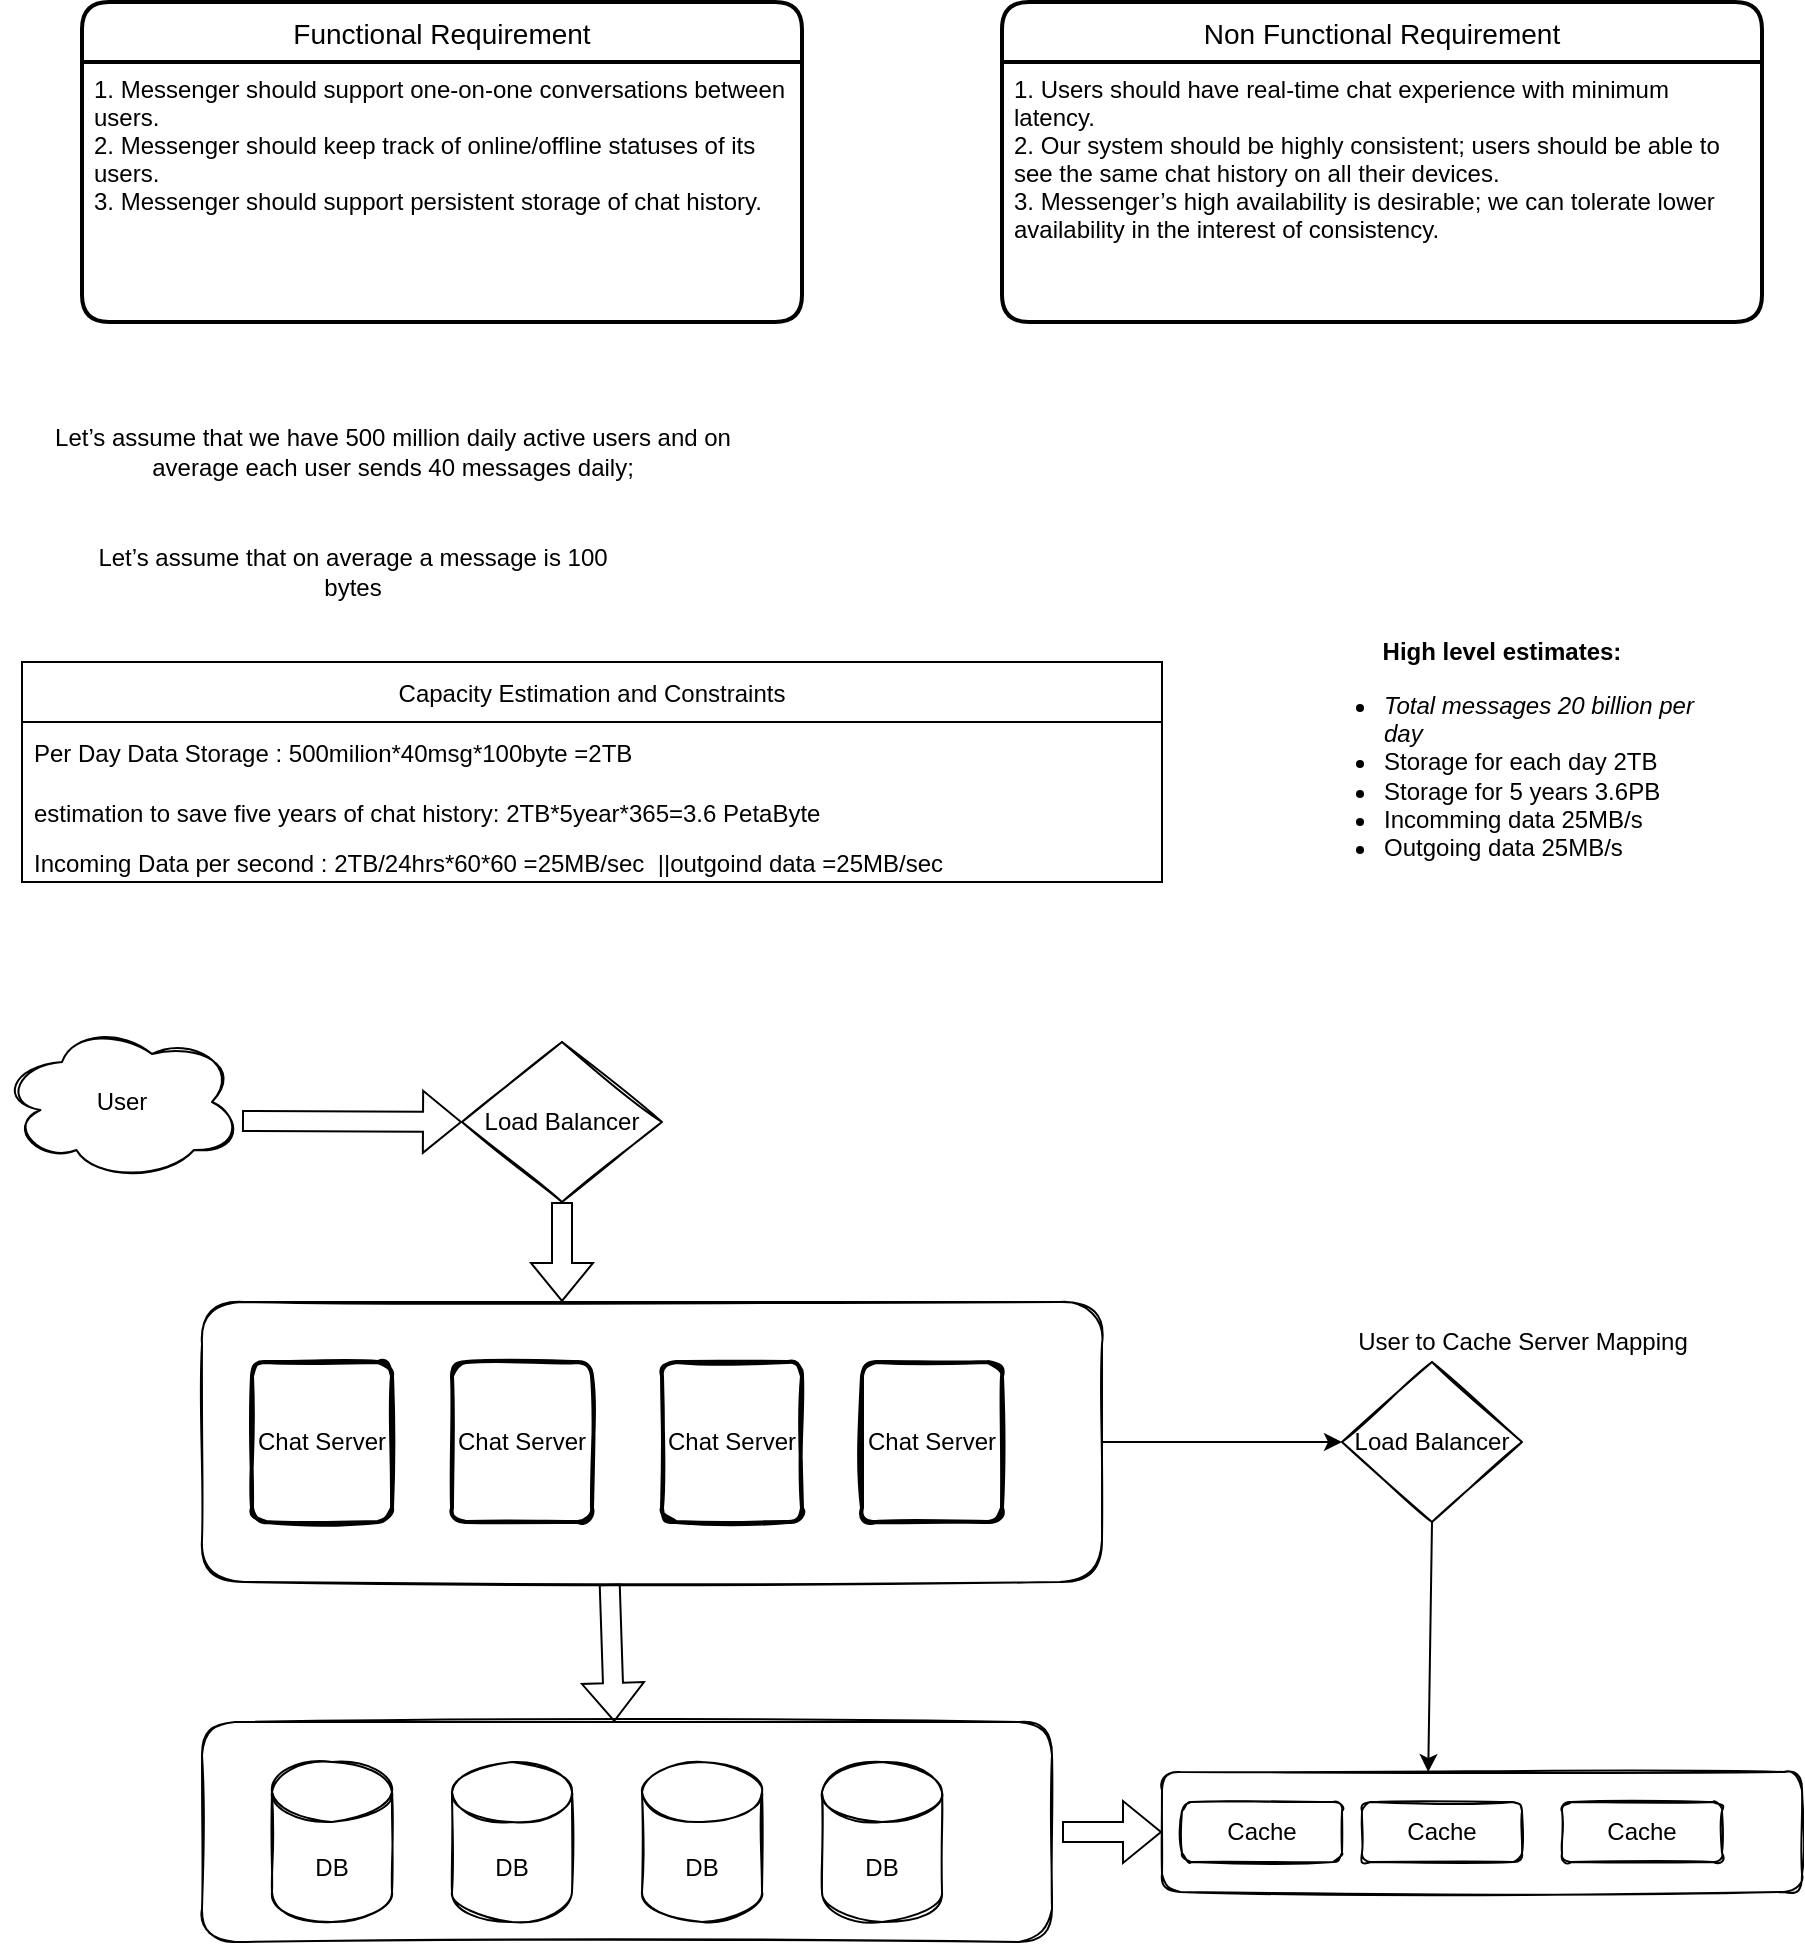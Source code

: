 <mxfile version="16.6.4"><diagram id="WCeqQ0jfDOXAfQtFUK2P" name="Page-1"><mxGraphModel dx="1796" dy="1616" grid="1" gridSize="10" guides="1" tooltips="1" connect="1" arrows="1" fold="1" page="1" pageScale="1" pageWidth="850" pageHeight="1100" math="0" shadow="0"><root><mxCell id="0"/><mxCell id="1" parent="0"/><mxCell id="bLIoqNS3d200LzsKT9QA-2" value="Functional Requirement" style="swimlane;childLayout=stackLayout;horizontal=1;startSize=30;horizontalStack=0;rounded=1;fontSize=14;fontStyle=0;strokeWidth=2;resizeParent=0;resizeLast=1;shadow=0;dashed=0;align=center;" vertex="1" parent="1"><mxGeometry x="-50" y="-1080" width="360" height="160" as="geometry"/></mxCell><mxCell id="bLIoqNS3d200LzsKT9QA-3" value="1. Messenger should support one-on-one conversations between&#xA;users.&#xA;2. Messenger should keep track of online/offline statuses of its&#xA;users.&#xA;3. Messenger should support persistent storage of chat history." style="align=left;strokeColor=none;fillColor=none;spacingLeft=4;fontSize=12;verticalAlign=top;resizable=0;rotatable=0;part=1;" vertex="1" parent="bLIoqNS3d200LzsKT9QA-2"><mxGeometry y="30" width="360" height="130" as="geometry"/></mxCell><mxCell id="bLIoqNS3d200LzsKT9QA-5" value="Non Functional Requirement" style="swimlane;childLayout=stackLayout;horizontal=1;startSize=30;horizontalStack=0;rounded=1;fontSize=14;fontStyle=0;strokeWidth=2;resizeParent=0;resizeLast=1;shadow=0;dashed=0;align=center;" vertex="1" parent="1"><mxGeometry x="410" y="-1080" width="380" height="160" as="geometry"/></mxCell><mxCell id="bLIoqNS3d200LzsKT9QA-6" value="1. Users should have real-time chat experience with minimum&#xA;latency.&#xA;2. Our system should be highly consistent; users should be able to&#xA;see the same chat history on all their devices.&#xA;3. Messenger’s high availability is desirable; we can tolerate lower&#xA;availability in the interest of consistency." style="align=left;strokeColor=none;fillColor=none;spacingLeft=4;fontSize=12;verticalAlign=top;resizable=0;rotatable=0;part=1;" vertex="1" parent="bLIoqNS3d200LzsKT9QA-5"><mxGeometry y="30" width="380" height="130" as="geometry"/></mxCell><mxCell id="bLIoqNS3d200LzsKT9QA-11" value="Capacity Estimation and Constraints" style="swimlane;fontStyle=0;childLayout=stackLayout;horizontal=1;startSize=30;horizontalStack=0;resizeParent=1;resizeParentMax=0;resizeLast=0;collapsible=1;marginBottom=0;points=[[0,0,0,0,0],[0,0.25,0,0,0],[0,0.5,0,0,0],[0,0.75,0,0,0],[0,1,0,0,0],[0.25,0,0,0,0],[0.25,1,0,0,0],[0.5,0,0,0,0],[0.5,1,0,0,0],[0.75,0,0,0,0],[0.75,1,0,0,0],[1,0,0,0,0],[1,0.25,0,0,0],[1,0.5,0,0,0],[1,0.75,0,0,0],[1,1,0,0,0]];" vertex="1" parent="1"><mxGeometry x="-80" y="-750" width="570" height="110" as="geometry"><mxRectangle x="-50" y="240" width="230" height="30" as="alternateBounds"/></mxGeometry></mxCell><mxCell id="bLIoqNS3d200LzsKT9QA-12" value="Per Day Data Storage : 500milion*40msg*100byte =2TB " style="text;strokeColor=none;fillColor=none;align=left;verticalAlign=middle;spacingLeft=4;spacingRight=4;overflow=hidden;points=[[0,0.5],[1,0.5]];portConstraint=eastwest;rotatable=0;" vertex="1" parent="bLIoqNS3d200LzsKT9QA-11"><mxGeometry y="30" width="570" height="30" as="geometry"/></mxCell><mxCell id="bLIoqNS3d200LzsKT9QA-13" value="estimation to save five years of chat history: 2TB*5year*365=3.6 PetaByte" style="text;strokeColor=none;fillColor=none;align=left;verticalAlign=middle;spacingLeft=4;spacingRight=4;overflow=hidden;points=[[0,0.5],[1,0.5]];portConstraint=eastwest;rotatable=0;" vertex="1" parent="bLIoqNS3d200LzsKT9QA-11"><mxGeometry y="60" width="570" height="30" as="geometry"/></mxCell><mxCell id="bLIoqNS3d200LzsKT9QA-14" value="Incoming Data per second : 2TB/24hrs*60*60 =25MB/sec  ||outgoind data =25MB/sec" style="text;strokeColor=none;fillColor=none;align=left;verticalAlign=middle;spacingLeft=4;spacingRight=4;overflow=hidden;points=[[0,0.5],[1,0.5]];portConstraint=eastwest;rotatable=0;" vertex="1" parent="bLIoqNS3d200LzsKT9QA-11"><mxGeometry y="90" width="570" height="20" as="geometry"/></mxCell><mxCell id="bLIoqNS3d200LzsKT9QA-15" value="Let’s assume that we have 500 million daily active users and on&lt;br&gt;average each user sends 40 messages daily;" style="text;html=1;align=center;verticalAlign=middle;resizable=0;points=[];autosize=1;strokeColor=none;fillColor=none;" vertex="1" parent="1"><mxGeometry x="-70" y="-870" width="350" height="30" as="geometry"/></mxCell><mxCell id="bLIoqNS3d200LzsKT9QA-16" value="Let’s assume that on average a message is 100&lt;br&gt;bytes" style="text;html=1;align=center;verticalAlign=middle;resizable=0;points=[];autosize=1;strokeColor=none;fillColor=none;" vertex="1" parent="1"><mxGeometry x="-50" y="-810" width="270" height="30" as="geometry"/></mxCell><mxCell id="bLIoqNS3d200LzsKT9QA-24" value="&lt;b&gt;High level estimates:&lt;/b&gt;&lt;br&gt;&lt;div align=&quot;left&quot;&gt;&lt;ul&gt;&lt;li&gt;&lt;i&gt;Total messages 20 billion per day&lt;/i&gt;&lt;/li&gt;&lt;li&gt;Storage for each day 2TB&lt;/li&gt;&lt;li&gt;Storage for 5 years 3.6PB&lt;/li&gt;&lt;li&gt;Incomming data 25MB/s&lt;/li&gt;&lt;li&gt;Outgoing data 25MB/s&lt;br&gt;&lt;/li&gt;&lt;/ul&gt;&lt;/div&gt;" style="text;html=1;strokeColor=none;fillColor=none;align=center;verticalAlign=middle;whiteSpace=wrap;rounded=0;sketch=1;" vertex="1" parent="1"><mxGeometry x="560" y="-760" width="200" height="120" as="geometry"/></mxCell><mxCell id="bLIoqNS3d200LzsKT9QA-26" value="User " style="ellipse;shape=cloud;whiteSpace=wrap;html=1;sketch=1;" vertex="1" parent="1"><mxGeometry x="-90" y="-570" width="120" height="80" as="geometry"/></mxCell><mxCell id="bLIoqNS3d200LzsKT9QA-27" value="Load Balancer" style="rhombus;whiteSpace=wrap;html=1;sketch=1;" vertex="1" parent="1"><mxGeometry x="140" y="-560" width="100" height="80" as="geometry"/></mxCell><mxCell id="bLIoqNS3d200LzsKT9QA-28" value="" style="shape=flexArrow;endArrow=classic;html=1;rounded=0;entryX=0;entryY=0.5;entryDx=0;entryDy=0;" edge="1" parent="1" target="bLIoqNS3d200LzsKT9QA-27"><mxGeometry width="50" height="50" relative="1" as="geometry"><mxPoint x="30" y="-520.5" as="sourcePoint"/><mxPoint x="110" y="-520.5" as="targetPoint"/><Array as="points"/></mxGeometry></mxCell><mxCell id="bLIoqNS3d200LzsKT9QA-48" value="" style="rounded=1;whiteSpace=wrap;html=1;sketch=1;" vertex="1" parent="1"><mxGeometry x="10" y="-220" width="425" height="110" as="geometry"/></mxCell><mxCell id="bLIoqNS3d200LzsKT9QA-49" value="DB" style="shape=cylinder3;whiteSpace=wrap;html=1;boundedLbl=1;backgroundOutline=1;size=15;sketch=1;" vertex="1" parent="1"><mxGeometry x="45" y="-200" width="60" height="80" as="geometry"/></mxCell><mxCell id="bLIoqNS3d200LzsKT9QA-50" value="DB" style="shape=cylinder3;whiteSpace=wrap;html=1;boundedLbl=1;backgroundOutline=1;size=15;sketch=1;" vertex="1" parent="1"><mxGeometry x="135" y="-200" width="60" height="80" as="geometry"/></mxCell><mxCell id="bLIoqNS3d200LzsKT9QA-51" value="DB" style="shape=cylinder3;whiteSpace=wrap;html=1;boundedLbl=1;backgroundOutline=1;size=15;sketch=1;" vertex="1" parent="1"><mxGeometry x="230" y="-200" width="60" height="80" as="geometry"/></mxCell><mxCell id="bLIoqNS3d200LzsKT9QA-52" value="DB" style="shape=cylinder3;whiteSpace=wrap;html=1;boundedLbl=1;backgroundOutline=1;size=15;sketch=1;" vertex="1" parent="1"><mxGeometry x="320" y="-200" width="60" height="80" as="geometry"/></mxCell><mxCell id="bLIoqNS3d200LzsKT9QA-53" value="" style="rounded=1;whiteSpace=wrap;html=1;sketch=1;" vertex="1" parent="1"><mxGeometry x="10" y="-430" width="450" height="140" as="geometry"/></mxCell><mxCell id="bLIoqNS3d200LzsKT9QA-54" value="Chat Server" style="rounded=1;whiteSpace=wrap;html=1;absoluteArcSize=1;arcSize=14;strokeWidth=2;sketch=1;" vertex="1" parent="1"><mxGeometry x="35" y="-400" width="70" height="80" as="geometry"/></mxCell><mxCell id="bLIoqNS3d200LzsKT9QA-55" value="Chat Server" style="rounded=1;whiteSpace=wrap;html=1;absoluteArcSize=1;arcSize=14;strokeWidth=2;sketch=1;" vertex="1" parent="1"><mxGeometry x="135" y="-400" width="70" height="80" as="geometry"/></mxCell><mxCell id="bLIoqNS3d200LzsKT9QA-56" value="Chat Server" style="rounded=1;whiteSpace=wrap;html=1;absoluteArcSize=1;arcSize=14;strokeWidth=2;sketch=1;" vertex="1" parent="1"><mxGeometry x="240" y="-400" width="70" height="80" as="geometry"/></mxCell><mxCell id="bLIoqNS3d200LzsKT9QA-57" value="Chat Server" style="rounded=1;whiteSpace=wrap;html=1;absoluteArcSize=1;arcSize=14;strokeWidth=2;sketch=1;" vertex="1" parent="1"><mxGeometry x="340" y="-400" width="70" height="80" as="geometry"/></mxCell><mxCell id="bLIoqNS3d200LzsKT9QA-58" value="" style="shape=flexArrow;endArrow=classic;html=1;rounded=0;exitX=0.453;exitY=1.007;exitDx=0;exitDy=0;exitPerimeter=0;entryX=0.485;entryY=0;entryDx=0;entryDy=0;entryPerimeter=0;" edge="1" parent="1" source="bLIoqNS3d200LzsKT9QA-53" target="bLIoqNS3d200LzsKT9QA-48"><mxGeometry width="50" height="50" relative="1" as="geometry"><mxPoint x="200" y="-280" as="sourcePoint"/><mxPoint x="270" y="-290" as="targetPoint"/><Array as="points"/></mxGeometry></mxCell><mxCell id="bLIoqNS3d200LzsKT9QA-59" value="" style="shape=flexArrow;endArrow=classic;html=1;rounded=0;entryX=0.4;entryY=0;entryDx=0;entryDy=0;entryPerimeter=0;exitX=0.5;exitY=1;exitDx=0;exitDy=0;" edge="1" parent="1" source="bLIoqNS3d200LzsKT9QA-27" target="bLIoqNS3d200LzsKT9QA-53"><mxGeometry width="50" height="50" relative="1" as="geometry"><mxPoint x="190" y="-450" as="sourcePoint"/><mxPoint x="240" y="-500" as="targetPoint"/></mxGeometry></mxCell><mxCell id="bLIoqNS3d200LzsKT9QA-62" value="" style="rounded=1;whiteSpace=wrap;html=1;sketch=1;" vertex="1" parent="1"><mxGeometry x="490" y="-195" width="320" height="60" as="geometry"/></mxCell><mxCell id="bLIoqNS3d200LzsKT9QA-63" value="Cache" style="rounded=1;whiteSpace=wrap;html=1;sketch=1;" vertex="1" parent="1"><mxGeometry x="590" y="-180" width="80" height="30" as="geometry"/></mxCell><mxCell id="bLIoqNS3d200LzsKT9QA-64" value="Cache" style="rounded=1;whiteSpace=wrap;html=1;sketch=1;" vertex="1" parent="1"><mxGeometry x="500" y="-180" width="80" height="30" as="geometry"/></mxCell><mxCell id="bLIoqNS3d200LzsKT9QA-65" value="Cache" style="rounded=1;whiteSpace=wrap;html=1;sketch=1;" vertex="1" parent="1"><mxGeometry x="690" y="-180" width="80" height="30" as="geometry"/></mxCell><mxCell id="bLIoqNS3d200LzsKT9QA-68" value="" style="shape=flexArrow;endArrow=classic;html=1;rounded=0;entryX=0;entryY=0.5;entryDx=0;entryDy=0;" edge="1" parent="1" target="bLIoqNS3d200LzsKT9QA-62"><mxGeometry width="50" height="50" relative="1" as="geometry"><mxPoint x="440" y="-165" as="sourcePoint"/><mxPoint x="485" y="-210" as="targetPoint"/></mxGeometry></mxCell><mxCell id="bLIoqNS3d200LzsKT9QA-69" value="Load Balancer" style="rhombus;whiteSpace=wrap;html=1;sketch=1;" vertex="1" parent="1"><mxGeometry x="580" y="-400" width="90" height="80" as="geometry"/></mxCell><mxCell id="bLIoqNS3d200LzsKT9QA-70" value="" style="endArrow=classic;html=1;rounded=0;exitX=1;exitY=0.5;exitDx=0;exitDy=0;entryX=0;entryY=0.5;entryDx=0;entryDy=0;" edge="1" parent="1" source="bLIoqNS3d200LzsKT9QA-53" target="bLIoqNS3d200LzsKT9QA-69"><mxGeometry width="50" height="50" relative="1" as="geometry"><mxPoint x="480" y="-310" as="sourcePoint"/><mxPoint x="530" y="-360" as="targetPoint"/></mxGeometry></mxCell><mxCell id="bLIoqNS3d200LzsKT9QA-71" value="" style="endArrow=classic;html=1;rounded=0;exitX=0.5;exitY=1;exitDx=0;exitDy=0;entryX=0.416;entryY=0;entryDx=0;entryDy=0;entryPerimeter=0;" edge="1" parent="1" source="bLIoqNS3d200LzsKT9QA-69" target="bLIoqNS3d200LzsKT9QA-62"><mxGeometry width="50" height="50" relative="1" as="geometry"><mxPoint x="480" y="-310" as="sourcePoint"/><mxPoint x="620" y="-240" as="targetPoint"/></mxGeometry></mxCell><mxCell id="bLIoqNS3d200LzsKT9QA-72" value="User to Cache Server Mapping" style="text;html=1;align=center;verticalAlign=middle;resizable=0;points=[];autosize=1;strokeColor=none;fillColor=none;" vertex="1" parent="1"><mxGeometry x="580" y="-420" width="180" height="20" as="geometry"/></mxCell></root></mxGraphModel></diagram></mxfile>